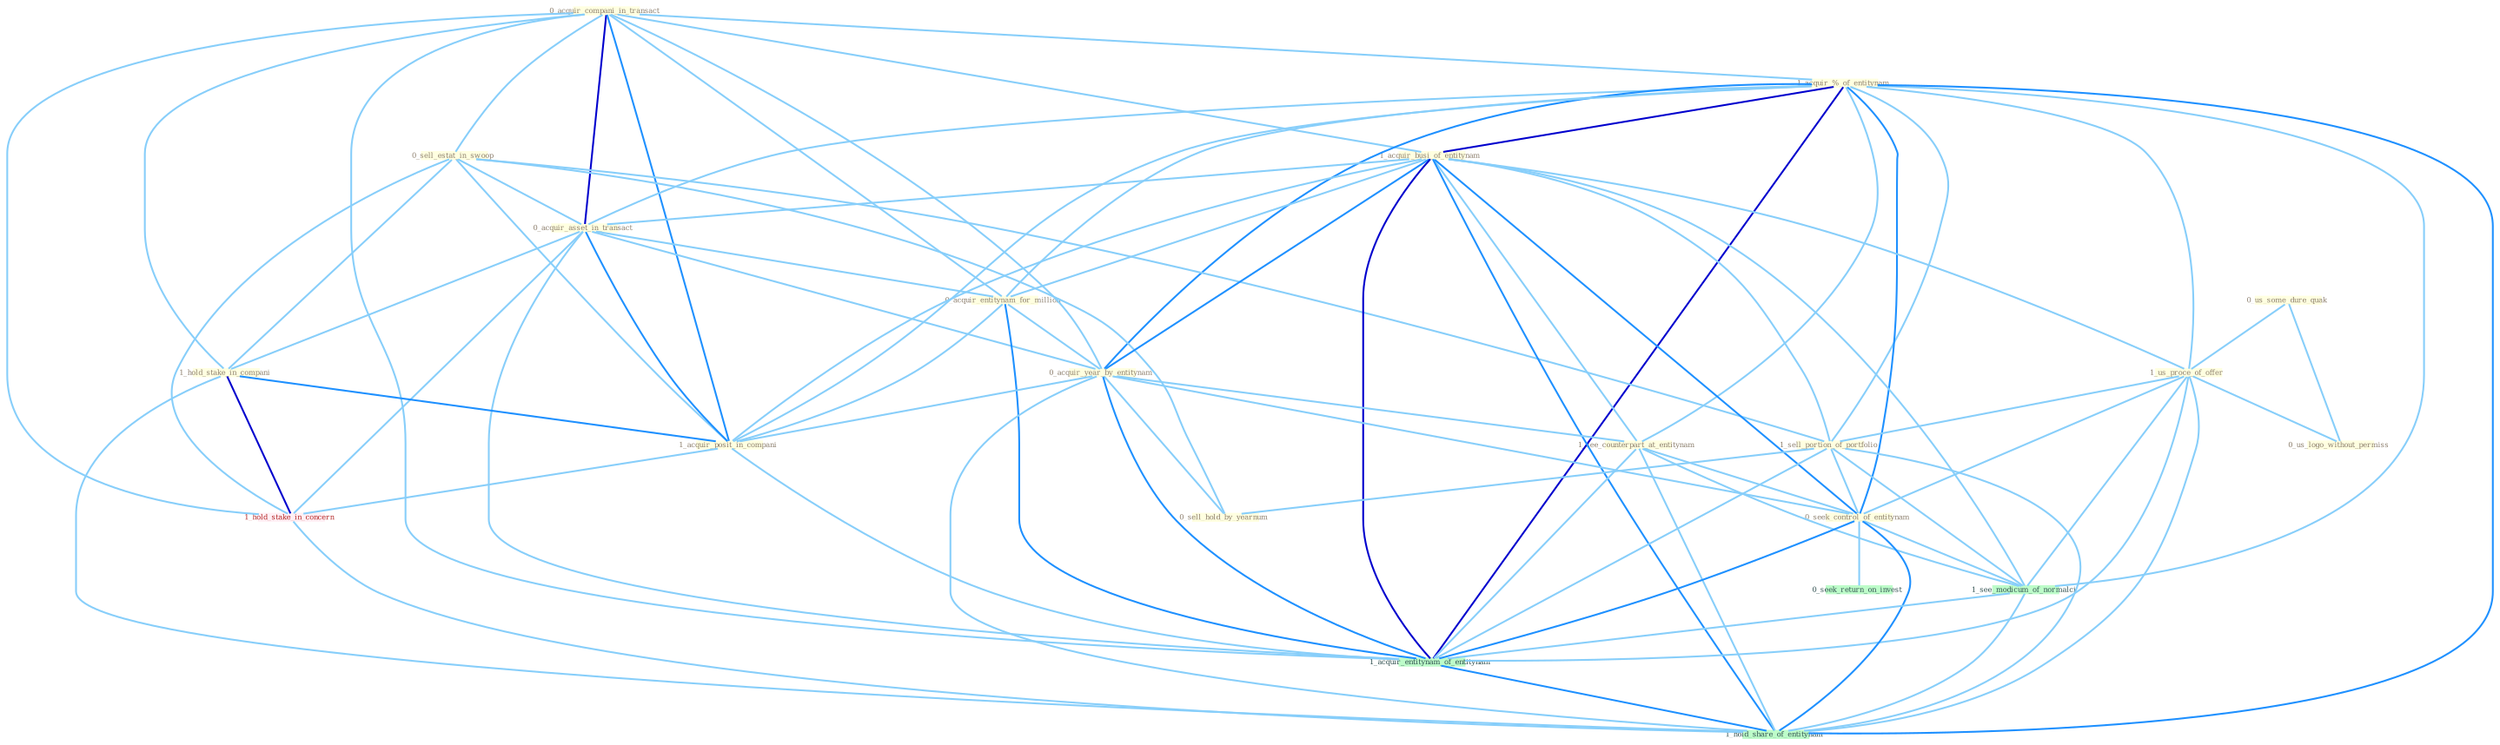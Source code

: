 Graph G{ 
    node
    [shape=polygon,style=filled,width=.5,height=.06,color="#BDFCC9",fixedsize=true,fontsize=4,
    fontcolor="#2f4f4f"];
    {node
    [color="#ffffe0", fontcolor="#8b7d6b"] "0_acquir_compani_in_transact " "0_us_some_dure_quak " "1_acquir_%_of_entitynam " "0_sell_estat_in_swoop " "1_acquir_busi_of_entitynam " "1_us_proce_of_offer " "0_acquir_asset_in_transact " "0_acquir_entitynam_for_million " "0_acquir_year_by_entitynam " "0_us_logo_without_permiss " "1_hold_stake_in_compani " "1_sell_portion_of_portfolio " "0_sell_hold_by_yearnum " "1_acquir_posit_in_compani " "1_see_counterpart_at_entitynam " "0_seek_control_of_entitynam "}
{node [color="#fff0f5", fontcolor="#b22222"] "1_hold_stake_in_concern "}
edge [color="#B0E2FF"];

	"0_acquir_compani_in_transact " -- "1_acquir_%_of_entitynam " [w="1", color="#87cefa" ];
	"0_acquir_compani_in_transact " -- "0_sell_estat_in_swoop " [w="1", color="#87cefa" ];
	"0_acquir_compani_in_transact " -- "1_acquir_busi_of_entitynam " [w="1", color="#87cefa" ];
	"0_acquir_compani_in_transact " -- "0_acquir_asset_in_transact " [w="3", color="#0000cd" , len=0.6];
	"0_acquir_compani_in_transact " -- "0_acquir_entitynam_for_million " [w="1", color="#87cefa" ];
	"0_acquir_compani_in_transact " -- "0_acquir_year_by_entitynam " [w="1", color="#87cefa" ];
	"0_acquir_compani_in_transact " -- "1_hold_stake_in_compani " [w="1", color="#87cefa" ];
	"0_acquir_compani_in_transact " -- "1_acquir_posit_in_compani " [w="2", color="#1e90ff" , len=0.8];
	"0_acquir_compani_in_transact " -- "1_hold_stake_in_concern " [w="1", color="#87cefa" ];
	"0_acquir_compani_in_transact " -- "1_acquir_entitynam_of_entitynam " [w="1", color="#87cefa" ];
	"0_us_some_dure_quak " -- "1_us_proce_of_offer " [w="1", color="#87cefa" ];
	"0_us_some_dure_quak " -- "0_us_logo_without_permiss " [w="1", color="#87cefa" ];
	"1_acquir_%_of_entitynam " -- "1_acquir_busi_of_entitynam " [w="3", color="#0000cd" , len=0.6];
	"1_acquir_%_of_entitynam " -- "1_us_proce_of_offer " [w="1", color="#87cefa" ];
	"1_acquir_%_of_entitynam " -- "0_acquir_asset_in_transact " [w="1", color="#87cefa" ];
	"1_acquir_%_of_entitynam " -- "0_acquir_entitynam_for_million " [w="1", color="#87cefa" ];
	"1_acquir_%_of_entitynam " -- "0_acquir_year_by_entitynam " [w="2", color="#1e90ff" , len=0.8];
	"1_acquir_%_of_entitynam " -- "1_sell_portion_of_portfolio " [w="1", color="#87cefa" ];
	"1_acquir_%_of_entitynam " -- "1_acquir_posit_in_compani " [w="1", color="#87cefa" ];
	"1_acquir_%_of_entitynam " -- "1_see_counterpart_at_entitynam " [w="1", color="#87cefa" ];
	"1_acquir_%_of_entitynam " -- "0_seek_control_of_entitynam " [w="2", color="#1e90ff" , len=0.8];
	"1_acquir_%_of_entitynam " -- "1_see_modicum_of_normalci " [w="1", color="#87cefa" ];
	"1_acquir_%_of_entitynam " -- "1_acquir_entitynam_of_entitynam " [w="3", color="#0000cd" , len=0.6];
	"1_acquir_%_of_entitynam " -- "1_hold_share_of_entitynam " [w="2", color="#1e90ff" , len=0.8];
	"0_sell_estat_in_swoop " -- "0_acquir_asset_in_transact " [w="1", color="#87cefa" ];
	"0_sell_estat_in_swoop " -- "1_hold_stake_in_compani " [w="1", color="#87cefa" ];
	"0_sell_estat_in_swoop " -- "1_sell_portion_of_portfolio " [w="1", color="#87cefa" ];
	"0_sell_estat_in_swoop " -- "0_sell_hold_by_yearnum " [w="1", color="#87cefa" ];
	"0_sell_estat_in_swoop " -- "1_acquir_posit_in_compani " [w="1", color="#87cefa" ];
	"0_sell_estat_in_swoop " -- "1_hold_stake_in_concern " [w="1", color="#87cefa" ];
	"1_acquir_busi_of_entitynam " -- "1_us_proce_of_offer " [w="1", color="#87cefa" ];
	"1_acquir_busi_of_entitynam " -- "0_acquir_asset_in_transact " [w="1", color="#87cefa" ];
	"1_acquir_busi_of_entitynam " -- "0_acquir_entitynam_for_million " [w="1", color="#87cefa" ];
	"1_acquir_busi_of_entitynam " -- "0_acquir_year_by_entitynam " [w="2", color="#1e90ff" , len=0.8];
	"1_acquir_busi_of_entitynam " -- "1_sell_portion_of_portfolio " [w="1", color="#87cefa" ];
	"1_acquir_busi_of_entitynam " -- "1_acquir_posit_in_compani " [w="1", color="#87cefa" ];
	"1_acquir_busi_of_entitynam " -- "1_see_counterpart_at_entitynam " [w="1", color="#87cefa" ];
	"1_acquir_busi_of_entitynam " -- "0_seek_control_of_entitynam " [w="2", color="#1e90ff" , len=0.8];
	"1_acquir_busi_of_entitynam " -- "1_see_modicum_of_normalci " [w="1", color="#87cefa" ];
	"1_acquir_busi_of_entitynam " -- "1_acquir_entitynam_of_entitynam " [w="3", color="#0000cd" , len=0.6];
	"1_acquir_busi_of_entitynam " -- "1_hold_share_of_entitynam " [w="2", color="#1e90ff" , len=0.8];
	"1_us_proce_of_offer " -- "0_us_logo_without_permiss " [w="1", color="#87cefa" ];
	"1_us_proce_of_offer " -- "1_sell_portion_of_portfolio " [w="1", color="#87cefa" ];
	"1_us_proce_of_offer " -- "0_seek_control_of_entitynam " [w="1", color="#87cefa" ];
	"1_us_proce_of_offer " -- "1_see_modicum_of_normalci " [w="1", color="#87cefa" ];
	"1_us_proce_of_offer " -- "1_acquir_entitynam_of_entitynam " [w="1", color="#87cefa" ];
	"1_us_proce_of_offer " -- "1_hold_share_of_entitynam " [w="1", color="#87cefa" ];
	"0_acquir_asset_in_transact " -- "0_acquir_entitynam_for_million " [w="1", color="#87cefa" ];
	"0_acquir_asset_in_transact " -- "0_acquir_year_by_entitynam " [w="1", color="#87cefa" ];
	"0_acquir_asset_in_transact " -- "1_hold_stake_in_compani " [w="1", color="#87cefa" ];
	"0_acquir_asset_in_transact " -- "1_acquir_posit_in_compani " [w="2", color="#1e90ff" , len=0.8];
	"0_acquir_asset_in_transact " -- "1_hold_stake_in_concern " [w="1", color="#87cefa" ];
	"0_acquir_asset_in_transact " -- "1_acquir_entitynam_of_entitynam " [w="1", color="#87cefa" ];
	"0_acquir_entitynam_for_million " -- "0_acquir_year_by_entitynam " [w="1", color="#87cefa" ];
	"0_acquir_entitynam_for_million " -- "1_acquir_posit_in_compani " [w="1", color="#87cefa" ];
	"0_acquir_entitynam_for_million " -- "1_acquir_entitynam_of_entitynam " [w="2", color="#1e90ff" , len=0.8];
	"0_acquir_year_by_entitynam " -- "0_sell_hold_by_yearnum " [w="1", color="#87cefa" ];
	"0_acquir_year_by_entitynam " -- "1_acquir_posit_in_compani " [w="1", color="#87cefa" ];
	"0_acquir_year_by_entitynam " -- "1_see_counterpart_at_entitynam " [w="1", color="#87cefa" ];
	"0_acquir_year_by_entitynam " -- "0_seek_control_of_entitynam " [w="1", color="#87cefa" ];
	"0_acquir_year_by_entitynam " -- "1_acquir_entitynam_of_entitynam " [w="2", color="#1e90ff" , len=0.8];
	"0_acquir_year_by_entitynam " -- "1_hold_share_of_entitynam " [w="1", color="#87cefa" ];
	"1_hold_stake_in_compani " -- "1_acquir_posit_in_compani " [w="2", color="#1e90ff" , len=0.8];
	"1_hold_stake_in_compani " -- "1_hold_stake_in_concern " [w="3", color="#0000cd" , len=0.6];
	"1_hold_stake_in_compani " -- "1_hold_share_of_entitynam " [w="1", color="#87cefa" ];
	"1_sell_portion_of_portfolio " -- "0_sell_hold_by_yearnum " [w="1", color="#87cefa" ];
	"1_sell_portion_of_portfolio " -- "0_seek_control_of_entitynam " [w="1", color="#87cefa" ];
	"1_sell_portion_of_portfolio " -- "1_see_modicum_of_normalci " [w="1", color="#87cefa" ];
	"1_sell_portion_of_portfolio " -- "1_acquir_entitynam_of_entitynam " [w="1", color="#87cefa" ];
	"1_sell_portion_of_portfolio " -- "1_hold_share_of_entitynam " [w="1", color="#87cefa" ];
	"1_acquir_posit_in_compani " -- "1_hold_stake_in_concern " [w="1", color="#87cefa" ];
	"1_acquir_posit_in_compani " -- "1_acquir_entitynam_of_entitynam " [w="1", color="#87cefa" ];
	"1_see_counterpart_at_entitynam " -- "0_seek_control_of_entitynam " [w="1", color="#87cefa" ];
	"1_see_counterpart_at_entitynam " -- "1_see_modicum_of_normalci " [w="1", color="#87cefa" ];
	"1_see_counterpart_at_entitynam " -- "1_acquir_entitynam_of_entitynam " [w="1", color="#87cefa" ];
	"1_see_counterpart_at_entitynam " -- "1_hold_share_of_entitynam " [w="1", color="#87cefa" ];
	"0_seek_control_of_entitynam " -- "0_seek_return_on_invest " [w="1", color="#87cefa" ];
	"0_seek_control_of_entitynam " -- "1_see_modicum_of_normalci " [w="1", color="#87cefa" ];
	"0_seek_control_of_entitynam " -- "1_acquir_entitynam_of_entitynam " [w="2", color="#1e90ff" , len=0.8];
	"0_seek_control_of_entitynam " -- "1_hold_share_of_entitynam " [w="2", color="#1e90ff" , len=0.8];
	"1_hold_stake_in_concern " -- "1_hold_share_of_entitynam " [w="1", color="#87cefa" ];
	"1_see_modicum_of_normalci " -- "1_acquir_entitynam_of_entitynam " [w="1", color="#87cefa" ];
	"1_see_modicum_of_normalci " -- "1_hold_share_of_entitynam " [w="1", color="#87cefa" ];
	"1_acquir_entitynam_of_entitynam " -- "1_hold_share_of_entitynam " [w="2", color="#1e90ff" , len=0.8];
}